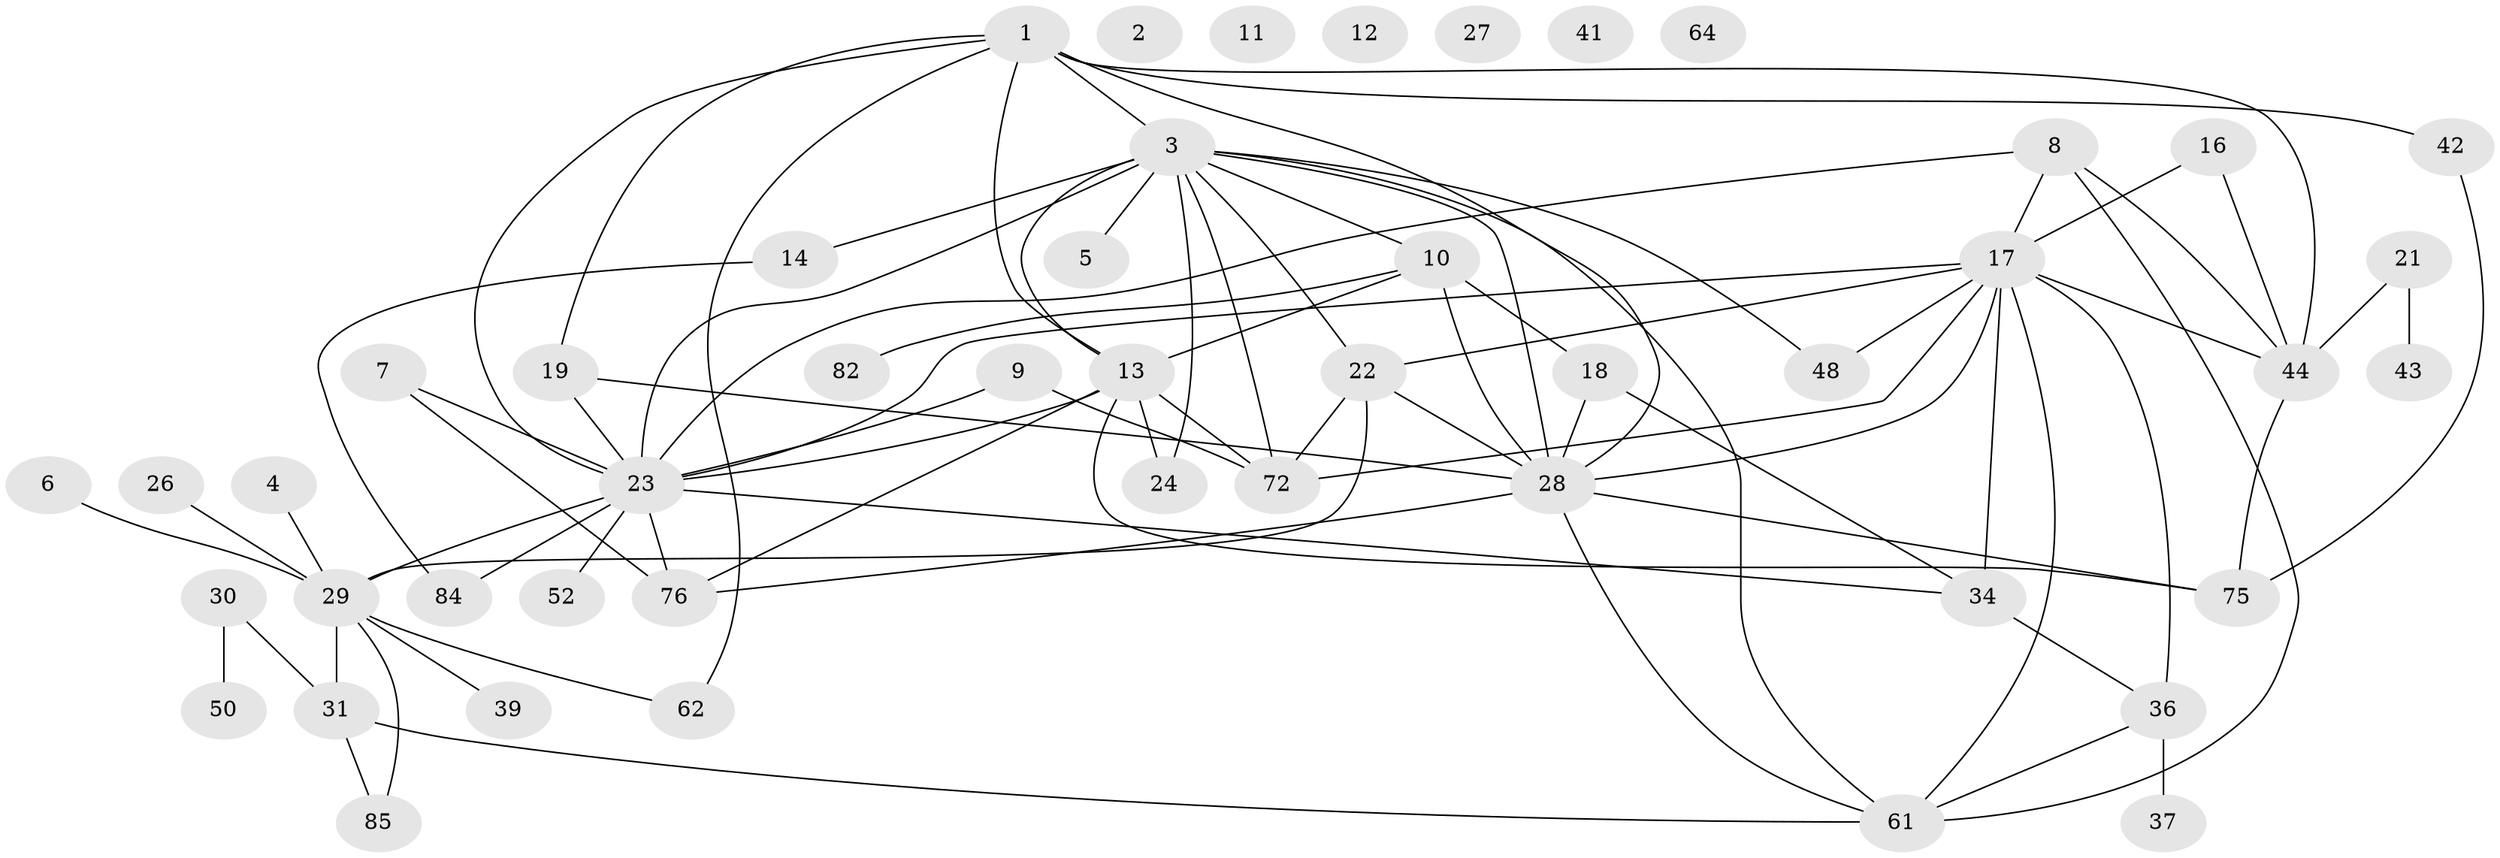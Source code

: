 // original degree distribution, {4: 0.13541666666666666, 0: 0.0625, 2: 0.2916666666666667, 1: 0.15625, 3: 0.17708333333333334, 5: 0.10416666666666667, 7: 0.041666666666666664, 8: 0.010416666666666666, 6: 0.020833333333333332}
// Generated by graph-tools (version 1.1) at 2025/16/03/04/25 18:16:25]
// undirected, 48 vertices, 81 edges
graph export_dot {
graph [start="1"]
  node [color=gray90,style=filled];
  1 [super="+66"];
  2;
  3 [super="+25"];
  4;
  5;
  6 [super="+20"];
  7 [super="+46"];
  8 [super="+53"];
  9;
  10 [super="+83+45"];
  11;
  12;
  13 [super="+57+15"];
  14;
  16 [super="+40"];
  17 [super="+35+63"];
  18 [super="+81"];
  19 [super="+94+49"];
  21 [super="+89"];
  22 [super="+55"];
  23 [super="+33+77"];
  24 [super="+59"];
  26;
  27;
  28 [super="+32+54"];
  29 [super="+60"];
  30;
  31 [super="+68"];
  34 [super="+67"];
  36 [super="+86+38"];
  37;
  39;
  41;
  42;
  43 [super="+70+80"];
  44 [super="+88"];
  48;
  50 [super="+79"];
  52;
  61;
  62;
  64;
  72;
  75;
  76;
  82;
  84 [super="+92"];
  85;
  1 -- 19;
  1 -- 42;
  1 -- 44;
  1 -- 62;
  1 -- 23;
  1 -- 3;
  1 -- 28;
  1 -- 13;
  3 -- 10;
  3 -- 5;
  3 -- 72;
  3 -- 14;
  3 -- 48;
  3 -- 22;
  3 -- 23 [weight=2];
  3 -- 24;
  3 -- 61;
  3 -- 28;
  3 -- 13;
  4 -- 29;
  6 -- 29;
  7 -- 76;
  7 -- 23 [weight=2];
  8 -- 23;
  8 -- 61;
  8 -- 44;
  8 -- 17;
  9 -- 72;
  9 -- 23;
  10 -- 18;
  10 -- 82;
  10 -- 28;
  10 -- 13;
  13 -- 24;
  13 -- 72;
  13 -- 76;
  13 -- 23 [weight=2];
  13 -- 75;
  14 -- 84;
  16 -- 44;
  16 -- 17;
  17 -- 34;
  17 -- 36;
  17 -- 22;
  17 -- 28;
  17 -- 61;
  17 -- 48 [weight=2];
  17 -- 23;
  17 -- 72;
  17 -- 44;
  18 -- 34;
  18 -- 28;
  19 -- 28;
  19 -- 23;
  21 -- 44;
  21 -- 43;
  22 -- 72;
  22 -- 29;
  22 -- 28;
  23 -- 76;
  23 -- 84 [weight=2];
  23 -- 52;
  23 -- 29;
  23 -- 34;
  26 -- 29;
  28 -- 75;
  28 -- 61;
  28 -- 76;
  29 -- 39;
  29 -- 85;
  29 -- 62;
  29 -- 31 [weight=2];
  30 -- 50;
  30 -- 31;
  31 -- 61;
  31 -- 85;
  34 -- 36;
  36 -- 61;
  36 -- 37;
  42 -- 75;
  44 -- 75;
}
